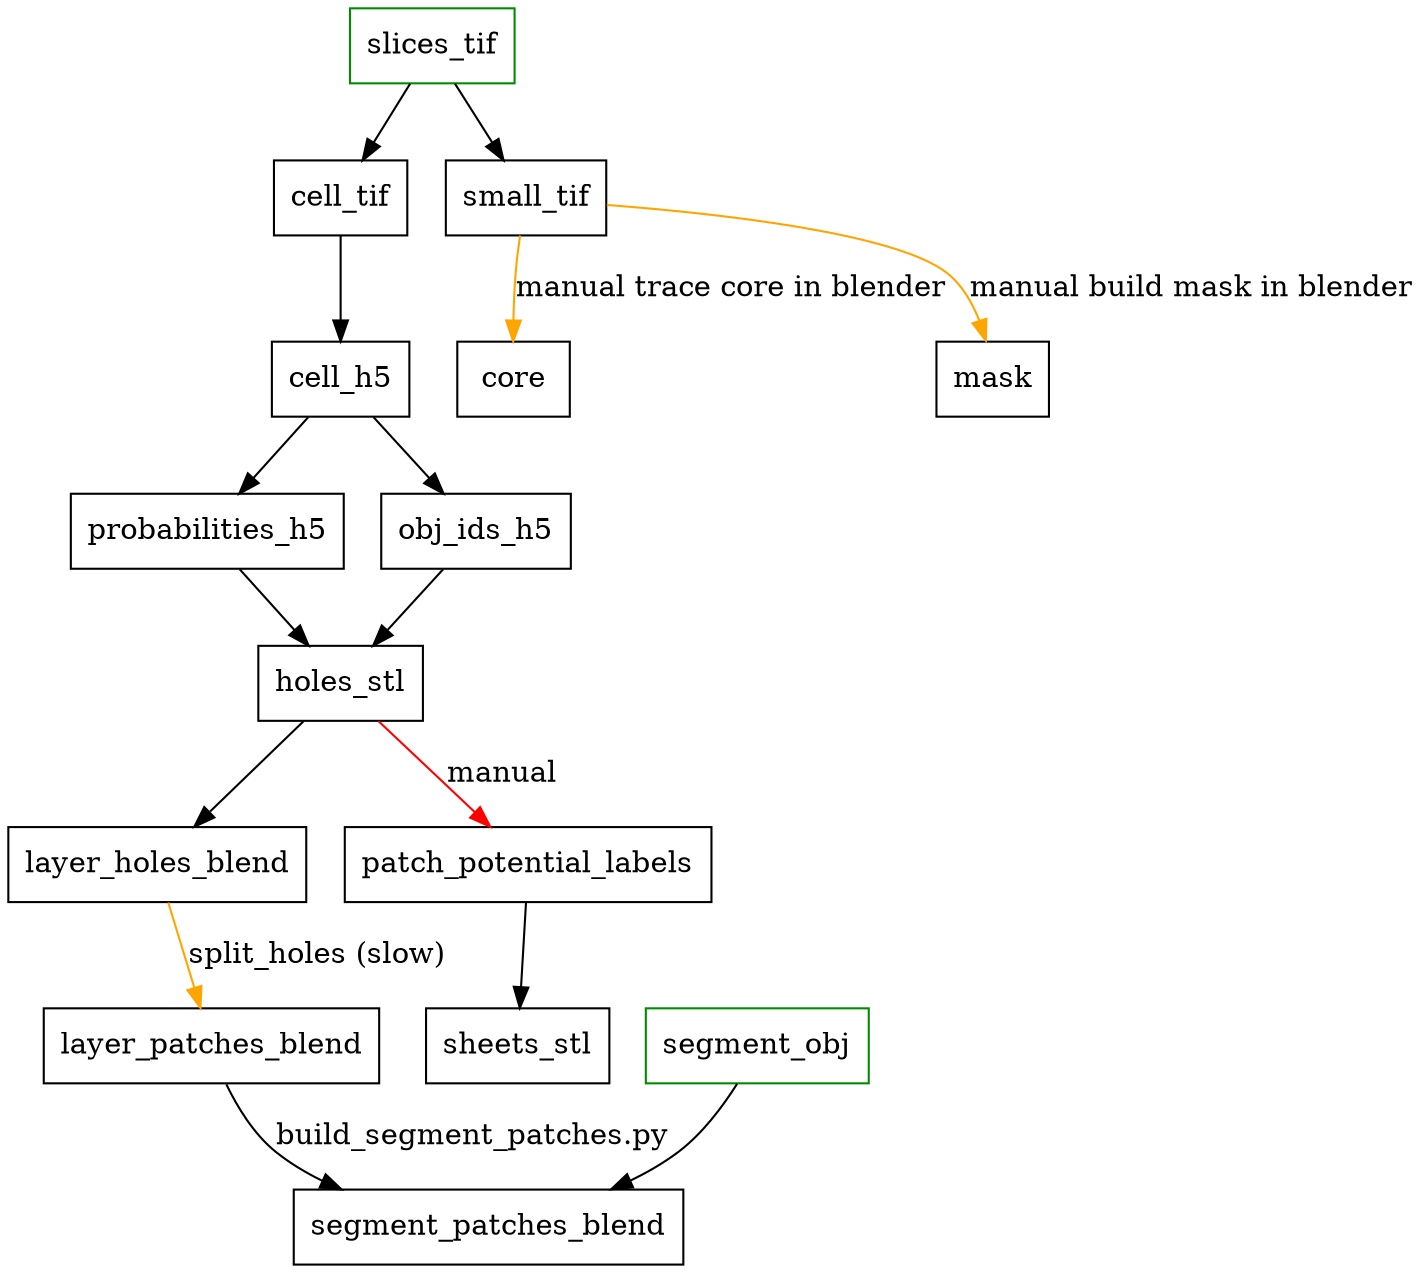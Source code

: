 digraph deps {
  node [shape=rectangle];

  slices_tif [color=green4]
  segment_obj [color=green4]

  # vesuvius_build
  slices_tif -> cell_tif
  slices_tif -> small_tif

  # manual core and mask
  small_tif -> core [color="orange", label="manual trace core in blender"]
  small_tif -> mask [color="orange", label="manual build mask in blender"]

  # ilastik
  cell_tif -> cell_h5
  cell_h5 -> probabilities_h5
  cell_h5 -> obj_ids_h5
  probabilities_h5 -> holes_stl
  obj_ids_h5 -> holes_stl

  # blender
  holes_stl -> layer_holes_blend
  layer_holes_blend -> layer_patches_blend [color="orange", label="split_holes (slow)"]
  layer_patches_blend -> segment_patches_blend [label="build_segment_patches.py"]
  segment_obj -> segment_patches_blend

  # patch potential labeling + potential diffusion segmentation method
  holes_stl -> patch_potential_labels [color="red", label="manual"]
  patch_potential_labels -> sheets_stl
}
